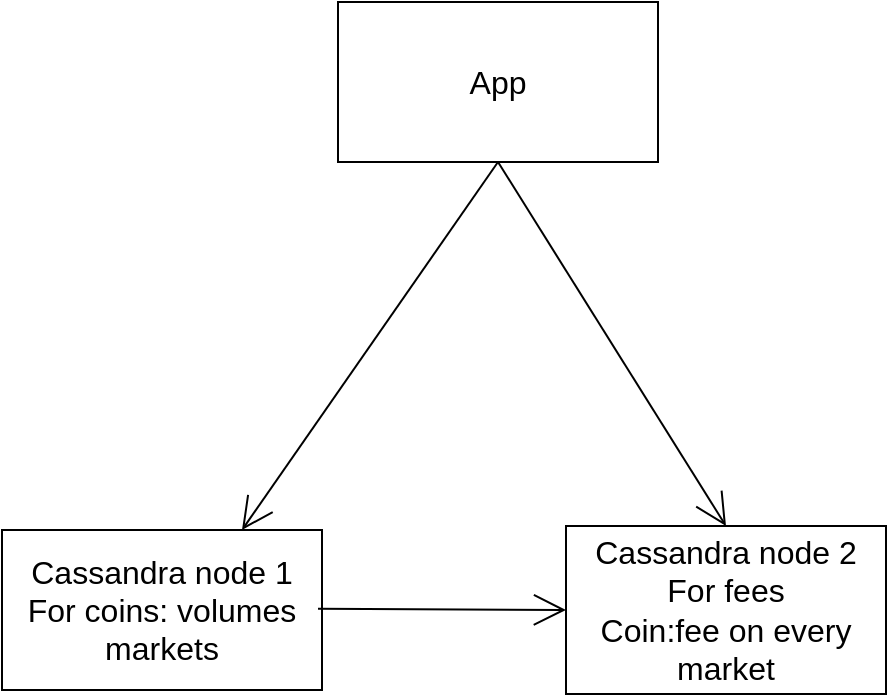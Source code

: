 <mxfile version="20.5.3" type="github">
  <diagram id="kGv_vZeduOFwRs7YzCex" name="Page-1">
    <mxGraphModel dx="647" dy="1144" grid="0" gridSize="10" guides="1" tooltips="1" connect="1" arrows="1" fold="1" page="0" pageScale="1" pageWidth="827" pageHeight="1169" math="0" shadow="0">
      <root>
        <mxCell id="0" />
        <mxCell id="1" parent="0" />
        <mxCell id="nyKOxjoBN5lLLicJEgR8-4" value="Cassandra node 2&lt;br&gt;For fees&lt;br&gt;Coin:fee on every market" style="rounded=0;whiteSpace=wrap;html=1;fontSize=16;" vertex="1" parent="1">
          <mxGeometry x="668" y="485" width="160" height="84" as="geometry" />
        </mxCell>
        <mxCell id="nyKOxjoBN5lLLicJEgR8-1" value="Cassandra node 1&lt;br&gt;For coins: volumes markets" style="rounded=0;whiteSpace=wrap;html=1;fontSize=16;" vertex="1" parent="1">
          <mxGeometry x="386" y="487" width="160" height="80" as="geometry" />
        </mxCell>
        <mxCell id="nyKOxjoBN5lLLicJEgR8-2" value="App" style="rounded=0;whiteSpace=wrap;html=1;fontSize=16;" vertex="1" parent="1">
          <mxGeometry x="554" y="223" width="160" height="80" as="geometry" />
        </mxCell>
        <mxCell id="nyKOxjoBN5lLLicJEgR8-3" value="" style="edgeStyle=none;orthogonalLoop=1;jettySize=auto;html=1;rounded=0;fontSize=12;endArrow=open;startSize=14;endSize=14;sourcePerimeterSpacing=8;targetPerimeterSpacing=8;curved=1;entryX=0.75;entryY=0;entryDx=0;entryDy=0;exitX=0.5;exitY=1;exitDx=0;exitDy=0;" edge="1" parent="1" source="nyKOxjoBN5lLLicJEgR8-2" target="nyKOxjoBN5lLLicJEgR8-1">
          <mxGeometry width="140" relative="1" as="geometry">
            <mxPoint x="480" y="409" as="sourcePoint" />
            <mxPoint x="620" y="409" as="targetPoint" />
            <Array as="points" />
          </mxGeometry>
        </mxCell>
        <mxCell id="nyKOxjoBN5lLLicJEgR8-5" style="edgeStyle=none;curved=1;rounded=0;orthogonalLoop=1;jettySize=auto;html=1;fontSize=12;endArrow=open;startSize=14;endSize=14;sourcePerimeterSpacing=8;targetPerimeterSpacing=8;entryX=0.5;entryY=0;entryDx=0;entryDy=0;exitX=0.5;exitY=1;exitDx=0;exitDy=0;" edge="1" parent="1" source="nyKOxjoBN5lLLicJEgR8-2" target="nyKOxjoBN5lLLicJEgR8-4">
          <mxGeometry relative="1" as="geometry">
            <mxPoint x="639" y="307" as="sourcePoint" />
            <mxPoint x="744" y="474" as="targetPoint" />
          </mxGeometry>
        </mxCell>
        <mxCell id="nyKOxjoBN5lLLicJEgR8-6" value="" style="edgeStyle=none;orthogonalLoop=1;jettySize=auto;html=1;rounded=0;fontSize=12;endArrow=open;startSize=14;endSize=14;sourcePerimeterSpacing=8;targetPerimeterSpacing=8;curved=1;entryX=0;entryY=0.5;entryDx=0;entryDy=0;" edge="1" parent="1" target="nyKOxjoBN5lLLicJEgR8-4">
          <mxGeometry width="140" relative="1" as="geometry">
            <mxPoint x="544" y="526.38" as="sourcePoint" />
            <mxPoint x="664" y="523" as="targetPoint" />
            <Array as="points" />
          </mxGeometry>
        </mxCell>
      </root>
    </mxGraphModel>
  </diagram>
</mxfile>
